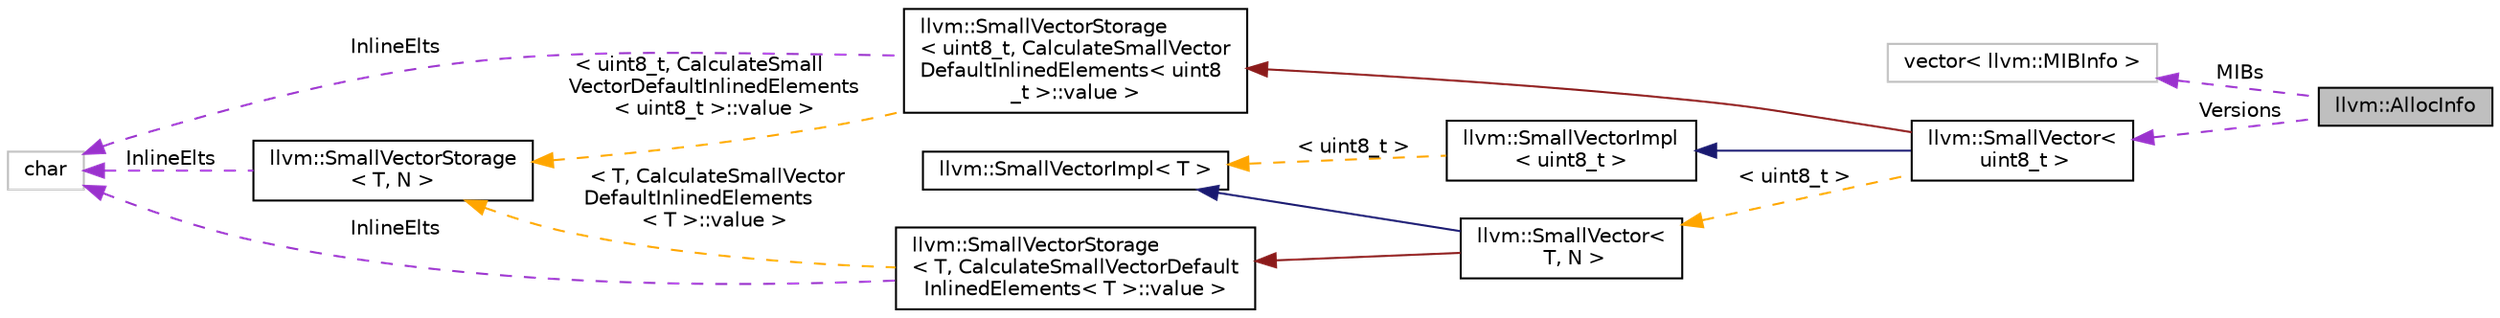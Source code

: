 digraph "llvm::AllocInfo"
{
 // LATEX_PDF_SIZE
  bgcolor="transparent";
  edge [fontname="Helvetica",fontsize="10",labelfontname="Helvetica",labelfontsize="10"];
  node [fontname="Helvetica",fontsize="10",shape=record];
  rankdir="LR";
  Node1 [label="llvm::AllocInfo",height=0.2,width=0.4,color="black", fillcolor="grey75", style="filled", fontcolor="black",tooltip="Summary of memprof metadata on allocations."];
  Node2 -> Node1 [dir="back",color="darkorchid3",fontsize="10",style="dashed",label=" MIBs" ,fontname="Helvetica"];
  Node2 [label="vector\< llvm::MIBInfo \>",height=0.2,width=0.4,color="grey75",tooltip=" "];
  Node3 -> Node1 [dir="back",color="darkorchid3",fontsize="10",style="dashed",label=" Versions" ,fontname="Helvetica"];
  Node3 [label="llvm::SmallVector\<\l uint8_t \>",height=0.2,width=0.4,color="black",URL="$classllvm_1_1SmallVector.html",tooltip=" "];
  Node4 -> Node3 [dir="back",color="midnightblue",fontsize="10",style="solid",fontname="Helvetica"];
  Node4 [label="llvm::SmallVectorImpl\l\< uint8_t \>",height=0.2,width=0.4,color="black",URL="$classllvm_1_1SmallVectorImpl.html",tooltip=" "];
  Node5 -> Node4 [dir="back",color="orange",fontsize="10",style="dashed",label=" \< uint8_t \>" ,fontname="Helvetica"];
  Node5 [label="llvm::SmallVectorImpl\< T \>",height=0.2,width=0.4,color="black",URL="$classllvm_1_1SmallVectorImpl.html",tooltip="This class consists of common code factored out of the SmallVector class to reduce code duplication b..."];
  Node6 -> Node3 [dir="back",color="firebrick4",fontsize="10",style="solid",fontname="Helvetica"];
  Node6 [label="llvm::SmallVectorStorage\l\< uint8_t, CalculateSmallVector\lDefaultInlinedElements\< uint8\l_t \>::value \>",height=0.2,width=0.4,color="black",URL="$structllvm_1_1SmallVectorStorage.html",tooltip=" "];
  Node7 -> Node6 [dir="back",color="darkorchid3",fontsize="10",style="dashed",label=" InlineElts" ,fontname="Helvetica"];
  Node7 [label="char",height=0.2,width=0.4,color="grey75",tooltip=" "];
  Node8 -> Node6 [dir="back",color="orange",fontsize="10",style="dashed",label=" \< uint8_t, CalculateSmall\lVectorDefaultInlinedElements\l\< uint8_t \>::value \>" ,fontname="Helvetica"];
  Node8 [label="llvm::SmallVectorStorage\l\< T, N \>",height=0.2,width=0.4,color="black",URL="$structllvm_1_1SmallVectorStorage.html",tooltip="Storage for the SmallVector elements."];
  Node7 -> Node8 [dir="back",color="darkorchid3",fontsize="10",style="dashed",label=" InlineElts" ,fontname="Helvetica"];
  Node9 -> Node3 [dir="back",color="orange",fontsize="10",style="dashed",label=" \< uint8_t \>" ,fontname="Helvetica"];
  Node9 [label="llvm::SmallVector\<\l T, N \>",height=0.2,width=0.4,color="black",URL="$classllvm_1_1SmallVector.html",tooltip="This is a 'vector' (really, a variable-sized array), optimized for the case when the array is small."];
  Node5 -> Node9 [dir="back",color="midnightblue",fontsize="10",style="solid",fontname="Helvetica"];
  Node10 -> Node9 [dir="back",color="firebrick4",fontsize="10",style="solid",fontname="Helvetica"];
  Node10 [label="llvm::SmallVectorStorage\l\< T, CalculateSmallVectorDefault\lInlinedElements\< T \>::value \>",height=0.2,width=0.4,color="black",URL="$structllvm_1_1SmallVectorStorage.html",tooltip=" "];
  Node7 -> Node10 [dir="back",color="darkorchid3",fontsize="10",style="dashed",label=" InlineElts" ,fontname="Helvetica"];
  Node8 -> Node10 [dir="back",color="orange",fontsize="10",style="dashed",label=" \< T, CalculateSmallVector\lDefaultInlinedElements\l\< T \>::value \>" ,fontname="Helvetica"];
}
